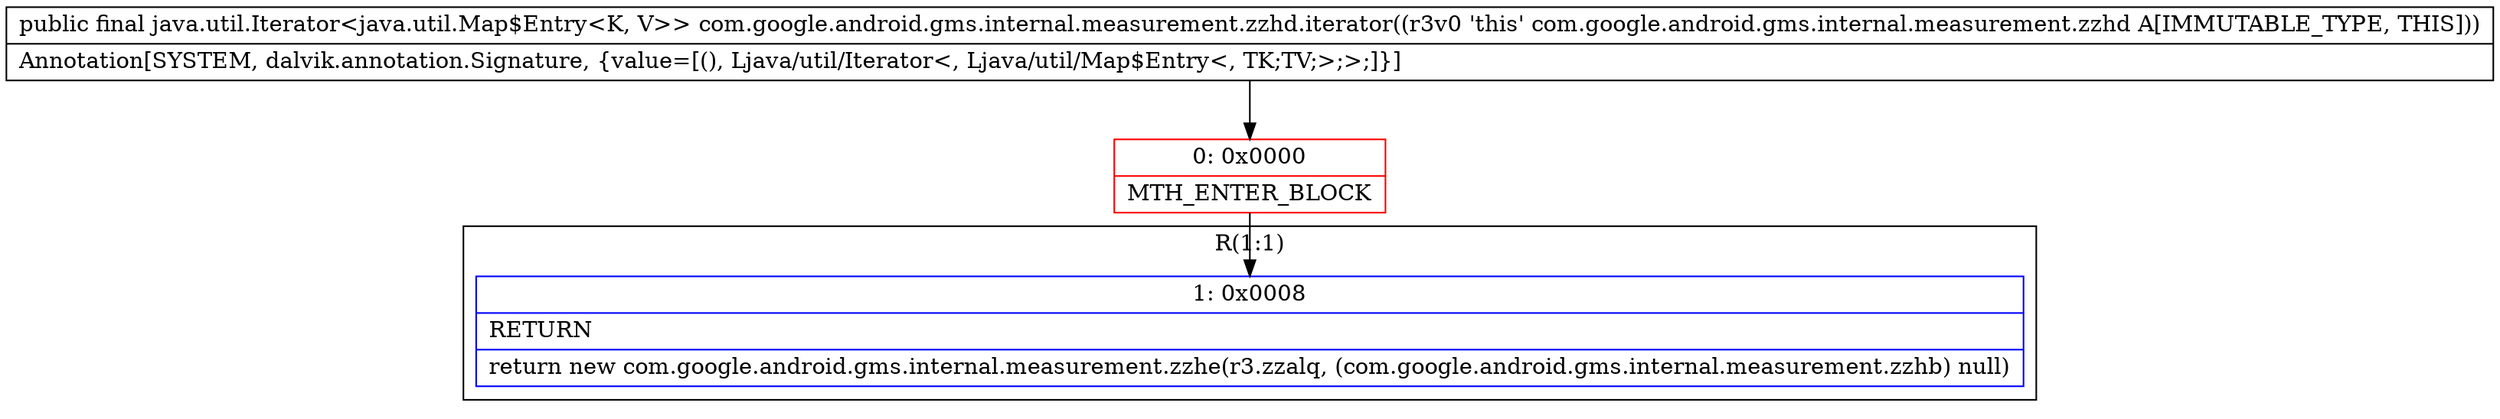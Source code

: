 digraph "CFG forcom.google.android.gms.internal.measurement.zzhd.iterator()Ljava\/util\/Iterator;" {
subgraph cluster_Region_340455002 {
label = "R(1:1)";
node [shape=record,color=blue];
Node_1 [shape=record,label="{1\:\ 0x0008|RETURN\l|return new com.google.android.gms.internal.measurement.zzhe(r3.zzalq, (com.google.android.gms.internal.measurement.zzhb) null)\l}"];
}
Node_0 [shape=record,color=red,label="{0\:\ 0x0000|MTH_ENTER_BLOCK\l}"];
MethodNode[shape=record,label="{public final java.util.Iterator\<java.util.Map$Entry\<K, V\>\> com.google.android.gms.internal.measurement.zzhd.iterator((r3v0 'this' com.google.android.gms.internal.measurement.zzhd A[IMMUTABLE_TYPE, THIS]))  | Annotation[SYSTEM, dalvik.annotation.Signature, \{value=[(), Ljava\/util\/Iterator\<, Ljava\/util\/Map$Entry\<, TK;TV;\>;\>;]\}]\l}"];
MethodNode -> Node_0;
Node_0 -> Node_1;
}

